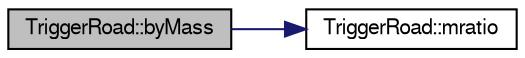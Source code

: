 digraph "TriggerRoad::byMass"
{
  bgcolor="transparent";
  edge [fontname="FreeSans",fontsize="10",labelfontname="FreeSans",labelfontsize="10"];
  node [fontname="FreeSans",fontsize="10",shape=record];
  rankdir="LR";
  Node1 [label="TriggerRoad::byMass",height=0.2,width=0.4,color="black", fillcolor="grey75", style="filled" fontcolor="black"];
  Node1 -> Node2 [color="midnightblue",fontsize="10",style="solid",fontname="FreeSans"];
  Node2 [label="TriggerRoad::mratio",height=0.2,width=0.4,color="black",URL="$d5/d72/classTriggerRoad.html#a04ea5274a15bb368fba6a47d87ddb2d3"];
}
